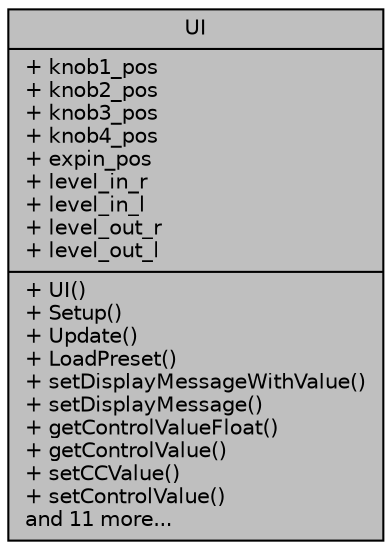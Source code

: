 digraph "UI"
{
 // INTERACTIVE_SVG=YES
 // LATEX_PDF_SIZE
  edge [fontname="Helvetica",fontsize="10",labelfontname="Helvetica",labelfontsize="10"];
  node [fontname="Helvetica",fontsize="10",shape=record];
  Node1 [label="{UI\n|+ knob1_pos\l+ knob2_pos\l+ knob3_pos\l+ knob4_pos\l+ expin_pos\l+ level_in_r\l+ level_in_l\l+ level_out_r\l+ level_out_l\l|+ UI()\l+ Setup()\l+ Update()\l+ LoadPreset()\l+ setDisplayMessageWithValue()\l+ setDisplayMessage()\l+ getControlValueFloat()\l+ getControlValue()\l+ setCCValue()\l+ setControlValue()\land 11 more...\l}",height=0.2,width=0.4,color="black", fillcolor="grey75", style="filled", fontcolor="black",tooltip=" "];
}

